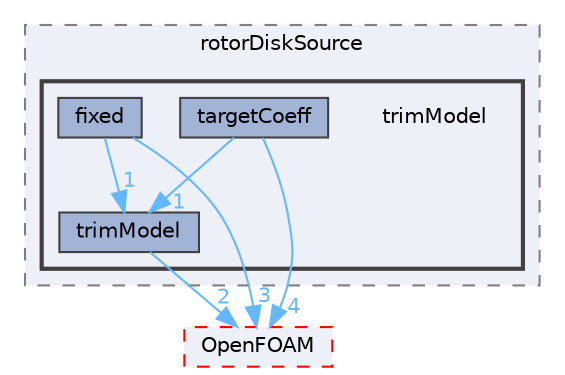 digraph "src/fvOptions/sources/derived/rotorDiskSource/trimModel"
{
 // LATEX_PDF_SIZE
  bgcolor="transparent";
  edge [fontname=Helvetica,fontsize=10,labelfontname=Helvetica,labelfontsize=10];
  node [fontname=Helvetica,fontsize=10,shape=box,height=0.2,width=0.4];
  compound=true
  subgraph clusterdir_f7e89a82c5668e9e0eb3e36fefc76332 {
    graph [ bgcolor="#edf0f7", pencolor="grey50", label="rotorDiskSource", fontname=Helvetica,fontsize=10 style="filled,dashed", URL="dir_f7e89a82c5668e9e0eb3e36fefc76332.html",tooltip=""]
  subgraph clusterdir_b31919697896e9f4a8ca18c9a3f71157 {
    graph [ bgcolor="#edf0f7", pencolor="grey25", label="", fontname=Helvetica,fontsize=10 style="filled,bold", URL="dir_b31919697896e9f4a8ca18c9a3f71157.html",tooltip=""]
    dir_b31919697896e9f4a8ca18c9a3f71157 [shape=plaintext, label="trimModel"];
  dir_f058535c1f174bd7e39463b271111cc4 [label="fixed", fillcolor="#a2b4d6", color="grey25", style="filled", URL="dir_f058535c1f174bd7e39463b271111cc4.html",tooltip=""];
  dir_b6d50b30c3ece8aab67c9beb7f747765 [label="targetCoeff", fillcolor="#a2b4d6", color="grey25", style="filled", URL="dir_b6d50b30c3ece8aab67c9beb7f747765.html",tooltip=""];
  dir_1fd4a17de5e8ce6237ad1ac09e451e46 [label="trimModel", fillcolor="#a2b4d6", color="grey25", style="filled", URL="dir_1fd4a17de5e8ce6237ad1ac09e451e46.html",tooltip=""];
  }
  }
  dir_c5473ff19b20e6ec4dfe5c310b3778a8 [label="OpenFOAM", fillcolor="#edf0f7", color="red", style="filled,dashed", URL="dir_c5473ff19b20e6ec4dfe5c310b3778a8.html",tooltip=""];
  dir_f058535c1f174bd7e39463b271111cc4->dir_1fd4a17de5e8ce6237ad1ac09e451e46 [headlabel="1", labeldistance=1.5 headhref="dir_001397_004123.html" href="dir_001397_004123.html" color="steelblue1" fontcolor="steelblue1"];
  dir_f058535c1f174bd7e39463b271111cc4->dir_c5473ff19b20e6ec4dfe5c310b3778a8 [headlabel="3", labeldistance=1.5 headhref="dir_001397_002695.html" href="dir_001397_002695.html" color="steelblue1" fontcolor="steelblue1"];
  dir_b6d50b30c3ece8aab67c9beb7f747765->dir_1fd4a17de5e8ce6237ad1ac09e451e46 [headlabel="1", labeldistance=1.5 headhref="dir_003961_004123.html" href="dir_003961_004123.html" color="steelblue1" fontcolor="steelblue1"];
  dir_b6d50b30c3ece8aab67c9beb7f747765->dir_c5473ff19b20e6ec4dfe5c310b3778a8 [headlabel="4", labeldistance=1.5 headhref="dir_003961_002695.html" href="dir_003961_002695.html" color="steelblue1" fontcolor="steelblue1"];
  dir_1fd4a17de5e8ce6237ad1ac09e451e46->dir_c5473ff19b20e6ec4dfe5c310b3778a8 [headlabel="2", labeldistance=1.5 headhref="dir_004123_002695.html" href="dir_004123_002695.html" color="steelblue1" fontcolor="steelblue1"];
}

